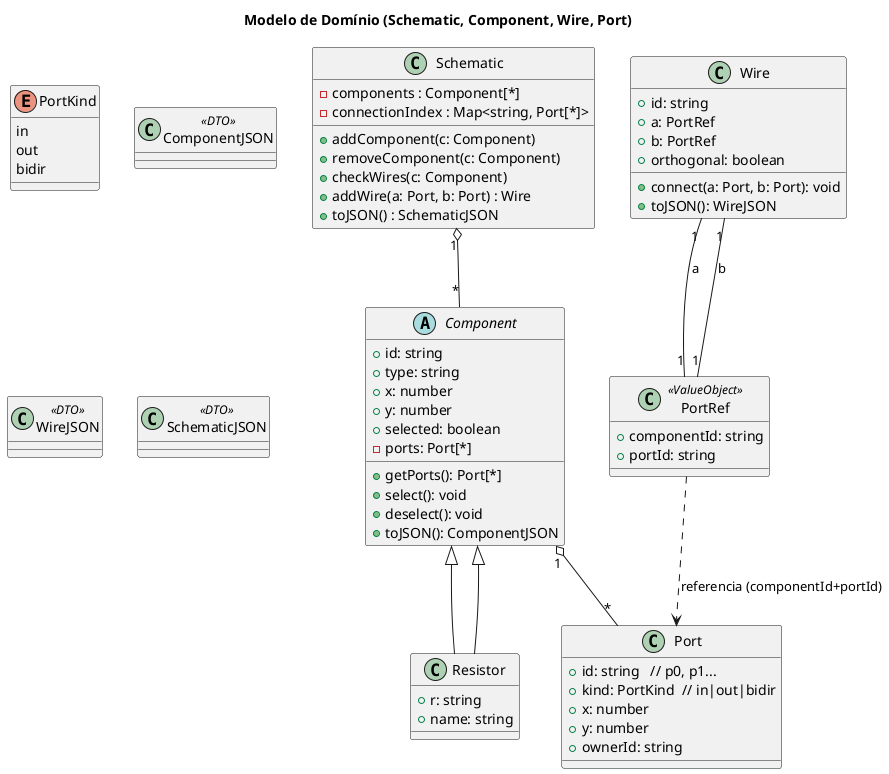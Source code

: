 @startuml
title Modelo de Domínio (Schematic, Component, Wire, Port)

class Schematic {
  - components : Component[*]
  - connectionIndex : Map<string, Port[*]>
  + addComponent(c: Component)
  + removeComponent(c: Component)
  + checkWires(c: Component)
  + addWire(a: Port, b: Port) : Wire
  + toJSON() : SchematicJSON
}

abstract class Component {
  + id: string
  + type: string
  + x: number
  + y: number
  + selected: boolean
  - ports: Port[*]
  + getPorts(): Port[*]
  + select(): void
  + deselect(): void
  + toJSON(): ComponentJSON
}

class Resistor extends Component {
  + r: string
  + name: string
}

class Wire {
  + id: string
  + a: PortRef
  + b: PortRef
  + orthogonal: boolean
  + connect(a: Port, b: Port): void
  + toJSON(): WireJSON
}

class Port {
  + id: string   // p0, p1...
  + kind: PortKind  // in|out|bidir
  + x: number
  + y: number
  + ownerId: string
}

enum PortKind {
  in
  out
  bidir
}

class PortRef <<ValueObject>> {
  + componentId: string
  + portId: string
}

class ComponentJSON <<DTO>> {
}
class WireJSON <<DTO>> {
}
class SchematicJSON <<DTO>> {
}

Schematic "1" o-- "*" Component
Component "1" o-- "*" Port
Wire "1" -- "1" PortRef : a
Wire "1" -- "1" PortRef : b
PortRef ..> Port : referencia (componentId+portId)
Component <|-- Resistor

@enduml
